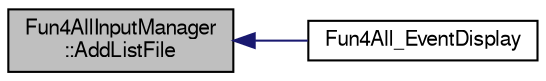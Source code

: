 digraph "Fun4AllInputManager::AddListFile"
{
  bgcolor="transparent";
  edge [fontname="FreeSans",fontsize="10",labelfontname="FreeSans",labelfontsize="10"];
  node [fontname="FreeSans",fontsize="10",shape=record];
  rankdir="LR";
  Node1 [label="Fun4AllInputManager\l::AddListFile",height=0.2,width=0.4,color="black", fillcolor="grey75", style="filled" fontcolor="black"];
  Node1 -> Node2 [dir="back",color="midnightblue",fontsize="10",style="solid",fontname="FreeSans"];
  Node2 [label="Fun4All_EventDisplay",height=0.2,width=0.4,color="black",URL="$df/d27/Fun4All__EventDisplay_8C.html#a1882962483c970b18963752d848a9f60"];
}
